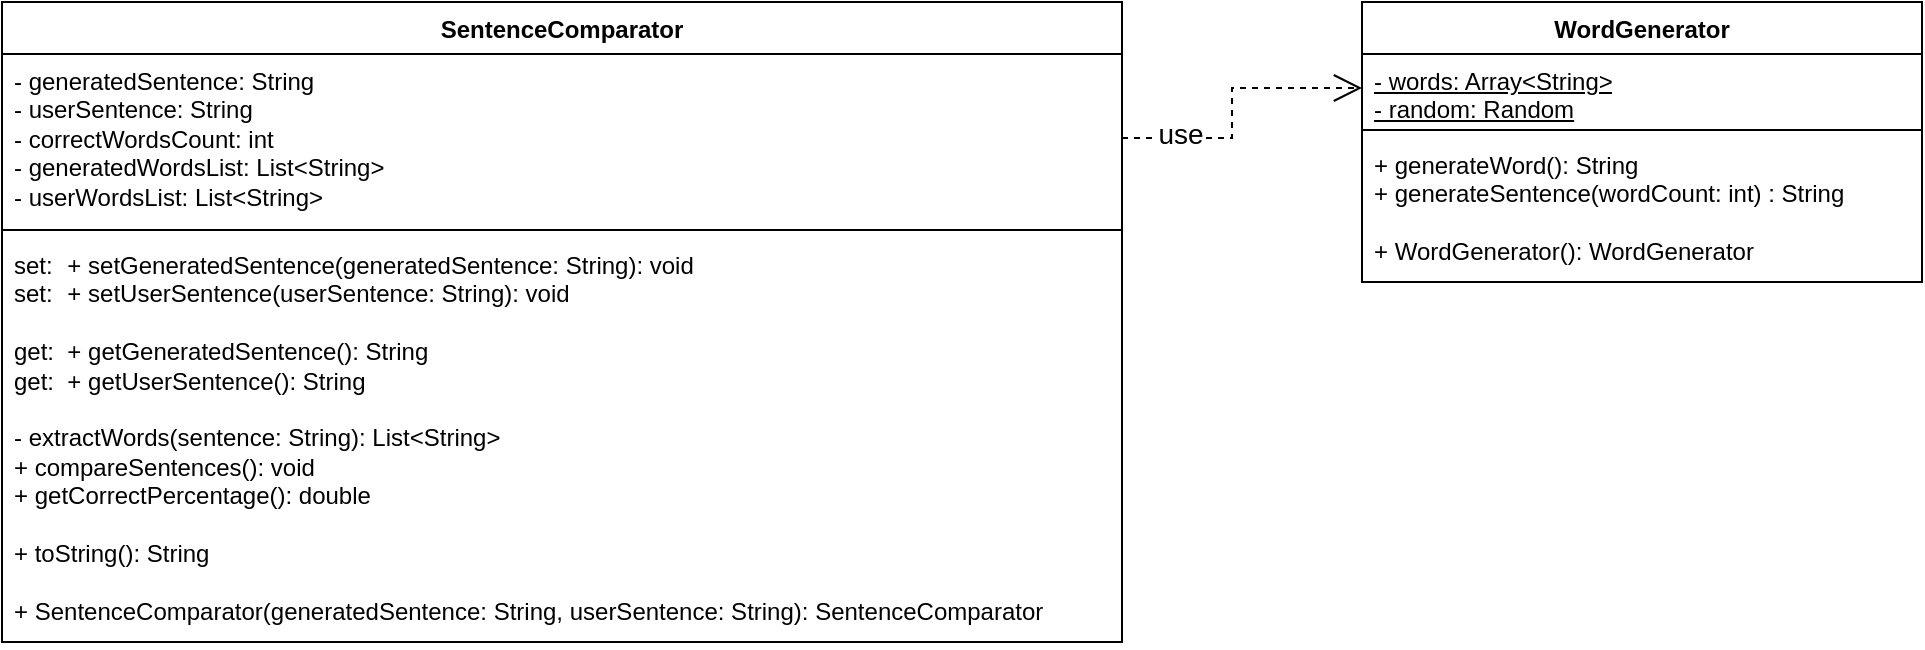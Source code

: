 <mxfile version="27.0.5">
  <diagram name="Страница — 1" id="pl9sjPx4QtrQtHokDBO3">
    <mxGraphModel dx="1240" dy="738" grid="1" gridSize="10" guides="1" tooltips="1" connect="1" arrows="1" fold="1" page="1" pageScale="1" pageWidth="1654" pageHeight="2336" background="#ffffff" math="0" shadow="0">
      <root>
        <mxCell id="0" />
        <mxCell id="1" parent="0" />
        <mxCell id="ElbKLntvpQU9qXQ4pnUg-1" value="SentenceComparator" style="swimlane;fontStyle=1;align=center;verticalAlign=top;childLayout=stackLayout;horizontal=1;startSize=26;horizontalStack=0;resizeParent=1;resizeParentMax=0;resizeLast=0;collapsible=1;marginBottom=0;whiteSpace=wrap;html=1;" vertex="1" parent="1">
          <mxGeometry x="600" y="360" width="560" height="320" as="geometry" />
        </mxCell>
        <mxCell id="ElbKLntvpQU9qXQ4pnUg-2" value="- generatedSentence&lt;span style=&quot;background-color: transparent; color: light-dark(rgb(0, 0, 0), rgb(255, 255, 255));&quot;&gt;: String&lt;/span&gt;&lt;div&gt;&lt;div&gt;- userSentence: String&lt;/div&gt;&lt;div&gt;- correctWordsCount: int&lt;/div&gt;&lt;div&gt;- generatedWordsList: List&amp;lt;String&amp;gt;&lt;/div&gt;&lt;div&gt;- userWordsList: List&amp;lt;String&amp;gt;&lt;/div&gt;&lt;/div&gt;" style="text;strokeColor=none;fillColor=none;align=left;verticalAlign=top;spacingLeft=4;spacingRight=4;overflow=hidden;rotatable=0;points=[[0,0.5],[1,0.5]];portConstraint=eastwest;whiteSpace=wrap;html=1;" vertex="1" parent="ElbKLntvpQU9qXQ4pnUg-1">
          <mxGeometry y="26" width="560" height="84" as="geometry" />
        </mxCell>
        <mxCell id="ElbKLntvpQU9qXQ4pnUg-3" value="" style="line;strokeWidth=1;fillColor=none;align=left;verticalAlign=middle;spacingTop=-1;spacingLeft=3;spacingRight=3;rotatable=0;labelPosition=right;points=[];portConstraint=eastwest;strokeColor=inherit;" vertex="1" parent="ElbKLntvpQU9qXQ4pnUg-1">
          <mxGeometry y="110" width="560" height="8" as="geometry" />
        </mxCell>
        <mxCell id="ElbKLntvpQU9qXQ4pnUg-4" value="set:&lt;span style=&quot;white-space: pre;&quot;&gt;&#x9;&lt;/span&gt;+ setGeneratedSentence(generatedSentence: String): void&lt;div&gt;set:&lt;span style=&quot;white-space: pre;&quot;&gt;&#x9;&lt;/span&gt;+ setUserSentence(userSentence: String): void&lt;/div&gt;&lt;div&gt;&lt;br&gt;&lt;/div&gt;&lt;div&gt;get:&lt;span style=&quot;white-space: pre;&quot;&gt;&#x9;&lt;/span&gt;+&amp;nbsp;&lt;span style=&quot;background-color: transparent; color: light-dark(rgb(0, 0, 0), rgb(255, 255, 255));&quot;&gt;getGeneratedSentence(): String&lt;/span&gt;&lt;/div&gt;&lt;div&gt;get:&lt;span style=&quot;white-space: pre;&quot;&gt;&#x9;&lt;/span&gt;+ getUserSentence&lt;span style=&quot;color: light-dark(rgb(0, 0, 0), rgb(255, 255, 255)); background-color: transparent;&quot;&gt;(): String&lt;/span&gt;&lt;span style=&quot;background-color: transparent; color: light-dark(rgb(0, 0, 0), rgb(255, 255, 255));&quot;&gt;&lt;/span&gt;&lt;/div&gt;&lt;div&gt;&lt;span style=&quot;color: light-dark(rgb(0, 0, 0), rgb(255, 255, 255)); background-color: transparent;&quot;&gt;&lt;br&gt;&lt;/span&gt;&lt;/div&gt;&lt;div&gt;&lt;span style=&quot;color: light-dark(rgb(0, 0, 0), rgb(255, 255, 255)); background-color: transparent;&quot;&gt;- extractWords(sentence: String): List&amp;lt;String&amp;gt;&lt;/span&gt;&lt;/div&gt;&lt;div&gt;&lt;span style=&quot;color: light-dark(rgb(0, 0, 0), rgb(255, 255, 255)); background-color: transparent;&quot;&gt;+ compareSentences(): void&lt;/span&gt;&lt;/div&gt;&lt;div&gt;+ getCorrectPercentage(): double&lt;/div&gt;&lt;div&gt;&lt;br&gt;&lt;/div&gt;&lt;div&gt;+ toString(): String&lt;/div&gt;&lt;div&gt;&lt;br&gt;&lt;/div&gt;&lt;div&gt;+ SentenceComparator(generatedSentence: String, userSentence: String):&amp;nbsp;&lt;span style=&quot;background-color: transparent; color: light-dark(rgb(0, 0, 0), rgb(255, 255, 255));&quot;&gt;SentenceComparator&lt;/span&gt;&lt;/div&gt;&lt;div&gt;&lt;span style=&quot;color: light-dark(rgb(0, 0, 0), rgb(255, 255, 255)); background-color: transparent;&quot;&gt;&lt;br&gt;&lt;/span&gt;&lt;/div&gt;" style="text;strokeColor=none;fillColor=none;align=left;verticalAlign=top;spacingLeft=4;spacingRight=4;overflow=hidden;rotatable=0;points=[[0,0.5],[1,0.5]];portConstraint=eastwest;whiteSpace=wrap;html=1;" vertex="1" parent="ElbKLntvpQU9qXQ4pnUg-1">
          <mxGeometry y="118" width="560" height="202" as="geometry" />
        </mxCell>
        <mxCell id="ElbKLntvpQU9qXQ4pnUg-5" value="WordGenerator" style="swimlane;fontStyle=1;align=center;verticalAlign=top;childLayout=stackLayout;horizontal=1;startSize=26;horizontalStack=0;resizeParent=1;resizeParentMax=0;resizeLast=0;collapsible=1;marginBottom=0;whiteSpace=wrap;html=1;" vertex="1" parent="1">
          <mxGeometry x="1280" y="360" width="280" height="140" as="geometry" />
        </mxCell>
        <mxCell id="ElbKLntvpQU9qXQ4pnUg-6" value="&lt;u&gt;- words: Array&amp;lt;String&amp;gt;&lt;/u&gt;&lt;div&gt;&lt;u&gt;- random: Random&lt;/u&gt;&lt;/div&gt;" style="text;strokeColor=none;fillColor=none;align=left;verticalAlign=top;spacingLeft=4;spacingRight=4;overflow=hidden;rotatable=0;points=[[0,0.5],[1,0.5]];portConstraint=eastwest;whiteSpace=wrap;html=1;" vertex="1" parent="ElbKLntvpQU9qXQ4pnUg-5">
          <mxGeometry y="26" width="280" height="34" as="geometry" />
        </mxCell>
        <mxCell id="ElbKLntvpQU9qXQ4pnUg-7" value="" style="line;strokeWidth=1;fillColor=none;align=left;verticalAlign=middle;spacingTop=-1;spacingLeft=3;spacingRight=3;rotatable=0;labelPosition=right;points=[];portConstraint=eastwest;strokeColor=inherit;" vertex="1" parent="ElbKLntvpQU9qXQ4pnUg-5">
          <mxGeometry y="60" width="280" height="8" as="geometry" />
        </mxCell>
        <mxCell id="ElbKLntvpQU9qXQ4pnUg-8" value="&lt;div&gt;&lt;span style=&quot;color: light-dark(rgb(0, 0, 0), rgb(255, 255, 255)); background-color: transparent;&quot;&gt;+ generateWord(): String&lt;/span&gt;&lt;/div&gt;&lt;div&gt;&lt;span style=&quot;color: light-dark(rgb(0, 0, 0), rgb(255, 255, 255)); background-color: transparent;&quot;&gt;+ generateSentence(wordCount: int) : String&lt;/span&gt;&lt;/div&gt;&lt;div&gt;&lt;span style=&quot;color: light-dark(rgb(0, 0, 0), rgb(255, 255, 255)); background-color: transparent;&quot;&gt;&lt;br&gt;&lt;/span&gt;&lt;/div&gt;&lt;div&gt;&lt;span style=&quot;color: light-dark(rgb(0, 0, 0), rgb(255, 255, 255)); background-color: transparent;&quot;&gt;+ WordGenerator(): WordGenerator&lt;/span&gt;&lt;/div&gt;" style="text;strokeColor=none;fillColor=none;align=left;verticalAlign=top;spacingLeft=4;spacingRight=4;overflow=hidden;rotatable=0;points=[[0,0.5],[1,0.5]];portConstraint=eastwest;whiteSpace=wrap;html=1;" vertex="1" parent="ElbKLntvpQU9qXQ4pnUg-5">
          <mxGeometry y="68" width="280" height="72" as="geometry" />
        </mxCell>
        <mxCell id="ElbKLntvpQU9qXQ4pnUg-9" style="edgeStyle=orthogonalEdgeStyle;rounded=0;orthogonalLoop=1;jettySize=auto;html=1;exitX=1;exitY=0.5;exitDx=0;exitDy=0;entryX=0;entryY=0.5;entryDx=0;entryDy=0;endArrow=open;endFill=0;endSize=12;startSize=12;dashed=1;" edge="1" parent="1" source="ElbKLntvpQU9qXQ4pnUg-2" target="ElbKLntvpQU9qXQ4pnUg-6">
          <mxGeometry relative="1" as="geometry" />
        </mxCell>
        <mxCell id="ElbKLntvpQU9qXQ4pnUg-10" value="use" style="edgeLabel;html=1;align=center;verticalAlign=middle;resizable=0;points=[];fontSize=14;" vertex="1" connectable="0" parent="ElbKLntvpQU9qXQ4pnUg-9">
          <mxGeometry x="-0.006" y="1" relative="1" as="geometry">
            <mxPoint x="-25" y="15" as="offset" />
          </mxGeometry>
        </mxCell>
      </root>
    </mxGraphModel>
  </diagram>
</mxfile>
